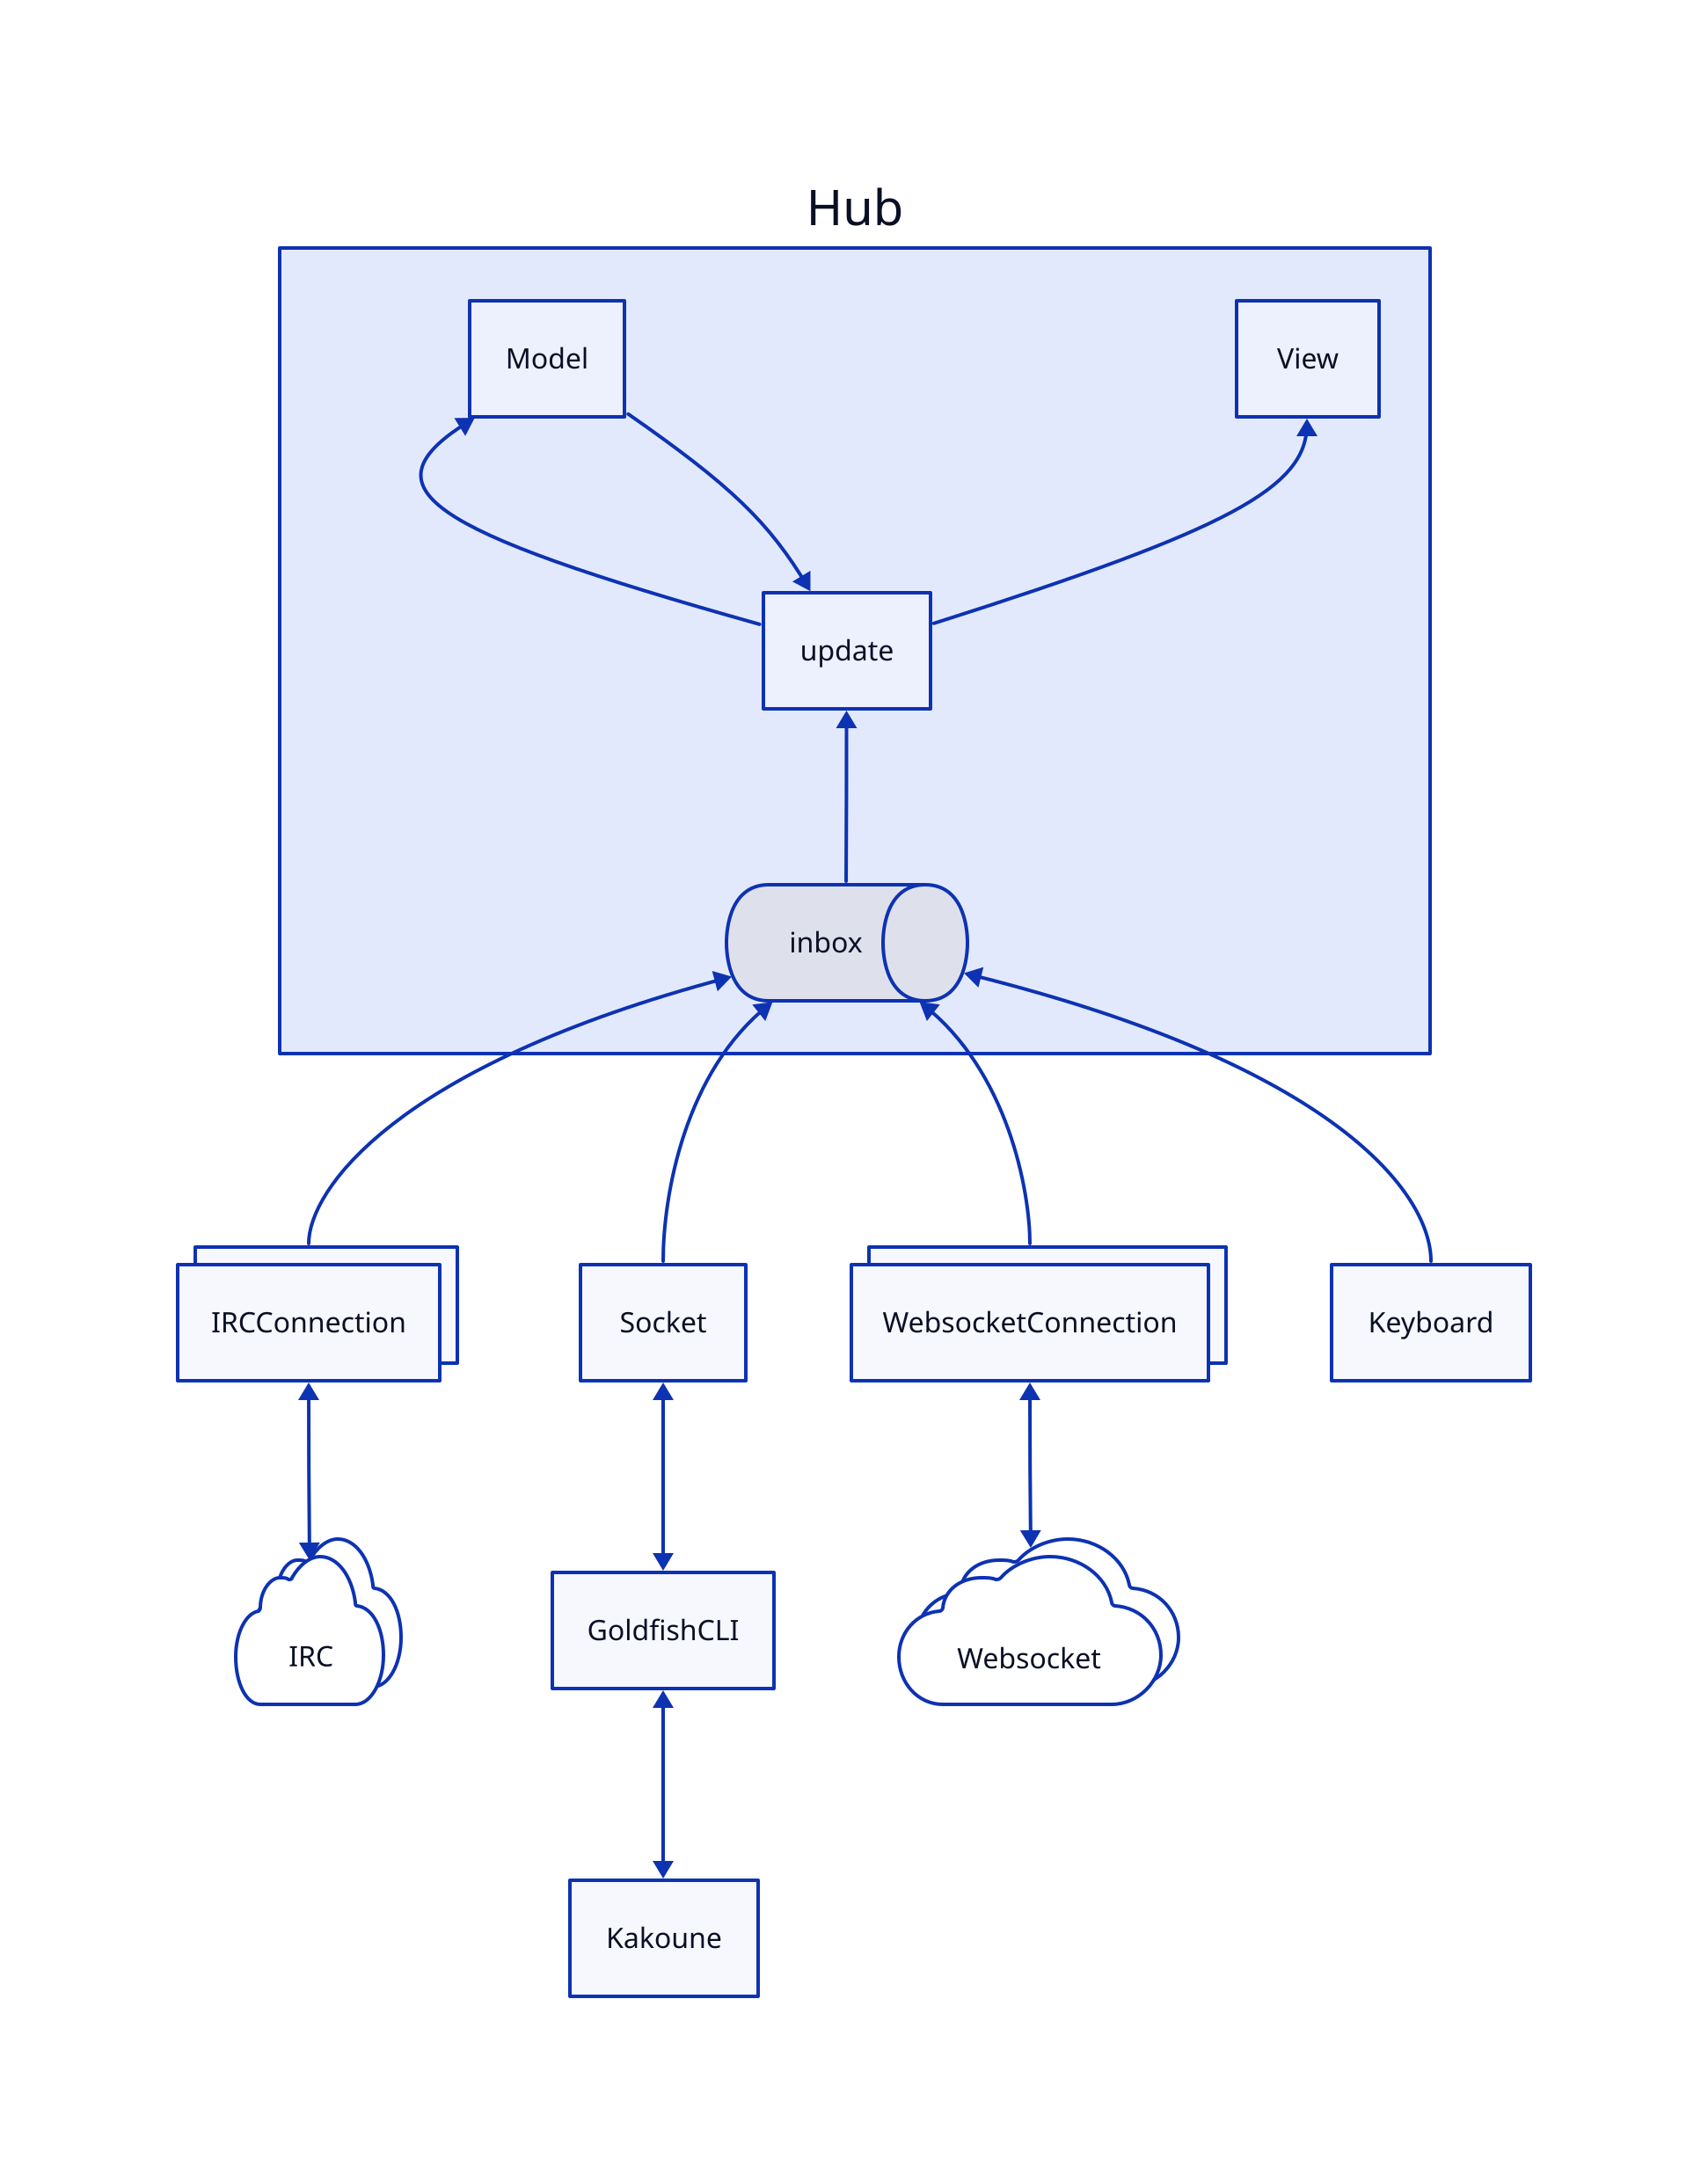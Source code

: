 direction: up

IRC.shape: cloud
IRC.style.multiple: true
Websocket.shape: cloud
Websocket.style.multiple: true
IRCConnection.style.multiple: true
WebsocketConnection.style.multiple: true
Hub.inbox.shape: queue

IRC <> IRCConnection
Websocket <> WebsocketConnection
IRCConnection -> Hub.inbox
Socket -> Hub.inbox
WebsocketConnection -> Hub.inbox
Hub.inbox -> Hub.update
Hub.Model -> Hub.update -> Hub.Model
Hub.update -> Hub.View
Keyboard -> Hub.inbox

Kakoune <> GoldfishCLI <> Socket
